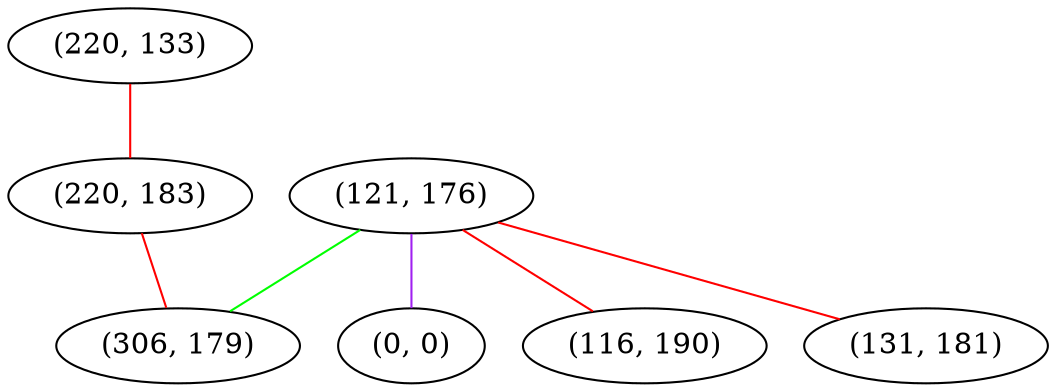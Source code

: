 graph "" {
"(220, 133)";
"(121, 176)";
"(0, 0)";
"(220, 183)";
"(116, 190)";
"(131, 181)";
"(306, 179)";
"(220, 133)" -- "(220, 183)"  [color=red, key=0, weight=1];
"(121, 176)" -- "(0, 0)"  [color=purple, key=0, weight=4];
"(121, 176)" -- "(306, 179)"  [color=green, key=0, weight=2];
"(121, 176)" -- "(116, 190)"  [color=red, key=0, weight=1];
"(121, 176)" -- "(131, 181)"  [color=red, key=0, weight=1];
"(220, 183)" -- "(306, 179)"  [color=red, key=0, weight=1];
}
